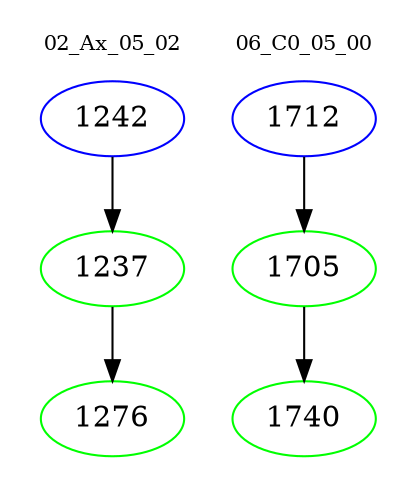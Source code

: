 digraph{
subgraph cluster_0 {
color = white
label = "02_Ax_05_02";
fontsize=10;
T0_1242 [label="1242", color="blue"]
T0_1242 -> T0_1237 [color="black"]
T0_1237 [label="1237", color="green"]
T0_1237 -> T0_1276 [color="black"]
T0_1276 [label="1276", color="green"]
}
subgraph cluster_1 {
color = white
label = "06_C0_05_00";
fontsize=10;
T1_1712 [label="1712", color="blue"]
T1_1712 -> T1_1705 [color="black"]
T1_1705 [label="1705", color="green"]
T1_1705 -> T1_1740 [color="black"]
T1_1740 [label="1740", color="green"]
}
}
